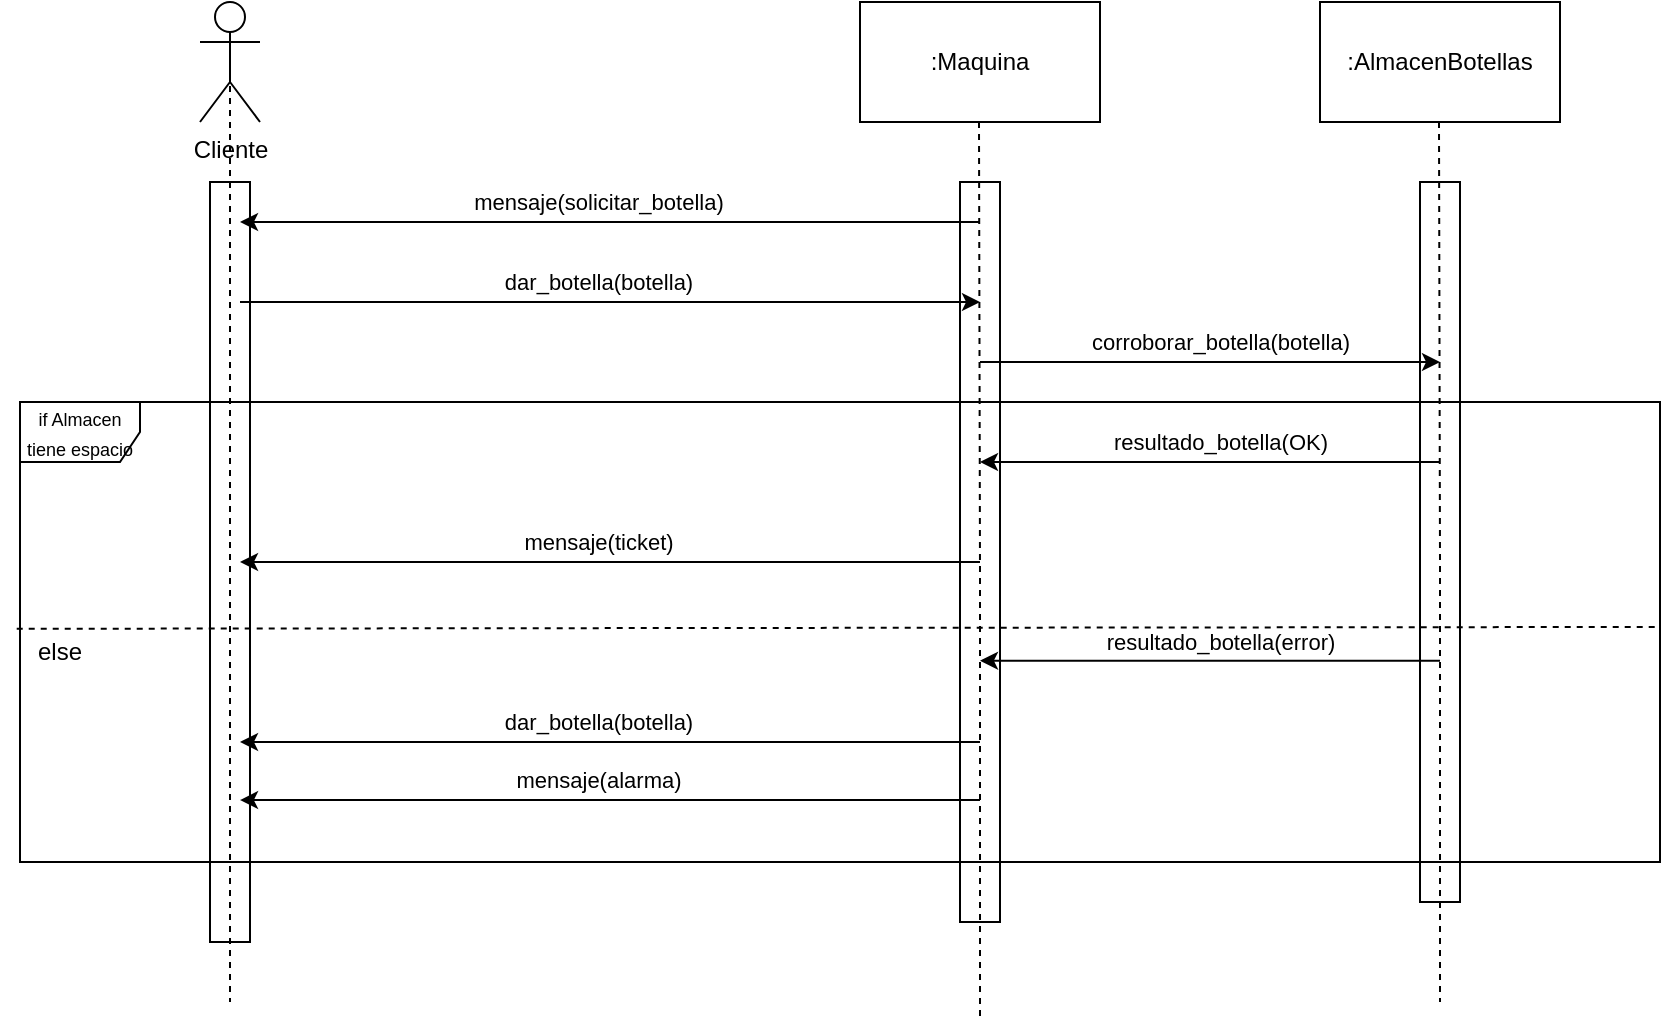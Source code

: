 <mxfile version="21.6.1" type="google">
  <diagram name="Página-1" id="ZLpGsXBCC-5uJXEe9l39">
    <mxGraphModel grid="1" page="1" gridSize="10" guides="1" tooltips="1" connect="1" arrows="1" fold="1" pageScale="1" pageWidth="827" pageHeight="1169" math="0" shadow="0">
      <root>
        <mxCell id="0" />
        <mxCell id="1" parent="0" />
        <mxCell id="z8D4OWpc4WG4uMuVLdWu-1" value="Cliente" style="shape=umlActor;verticalLabelPosition=bottom;verticalAlign=top;html=1;outlineConnect=0;" vertex="1" parent="1">
          <mxGeometry x="200" y="200" width="30" height="60" as="geometry" />
        </mxCell>
        <mxCell id="z8D4OWpc4WG4uMuVLdWu-2" value=":Maquina" style="rounded=0;whiteSpace=wrap;html=1;" vertex="1" parent="1">
          <mxGeometry x="530" y="200" width="120" height="60" as="geometry" />
        </mxCell>
        <mxCell id="z8D4OWpc4WG4uMuVLdWu-3" value="" style="rounded=0;whiteSpace=wrap;html=1;" vertex="1" parent="1">
          <mxGeometry x="205" y="290" width="20" height="380" as="geometry" />
        </mxCell>
        <mxCell id="z8D4OWpc4WG4uMuVLdWu-4" value="" style="rounded=0;whiteSpace=wrap;html=1;" vertex="1" parent="1">
          <mxGeometry x="580" y="290" width="20" height="370" as="geometry" />
        </mxCell>
        <mxCell id="z8D4OWpc4WG4uMuVLdWu-5" style="edgeStyle=orthogonalEdgeStyle;rounded=0;orthogonalLoop=1;jettySize=auto;html=1;exitX=0.5;exitY=0.5;exitDx=0;exitDy=0;exitPerimeter=0;dashed=1;endArrow=none;endFill=0;" edge="1" parent="1" source="z8D4OWpc4WG4uMuVLdWu-1">
          <mxGeometry relative="1" as="geometry">
            <mxPoint x="215" y="700" as="targetPoint" />
          </mxGeometry>
        </mxCell>
        <mxCell id="z8D4OWpc4WG4uMuVLdWu-8" style="edgeStyle=orthogonalEdgeStyle;rounded=0;orthogonalLoop=1;jettySize=auto;html=1;exitX=0.5;exitY=0.5;exitDx=0;exitDy=0;exitPerimeter=0;dashed=1;endArrow=none;endFill=0;" edge="1" parent="1">
          <mxGeometry relative="1" as="geometry">
            <mxPoint x="590" y="710" as="targetPoint" />
            <mxPoint x="589.5" y="260" as="sourcePoint" />
          </mxGeometry>
        </mxCell>
        <mxCell id="z8D4OWpc4WG4uMuVLdWu-9" value="" style="endArrow=classic;html=1;rounded=0;" edge="1" parent="1">
          <mxGeometry width="50" height="50" relative="1" as="geometry">
            <mxPoint x="220" y="350" as="sourcePoint" />
            <mxPoint x="590" y="350" as="targetPoint" />
          </mxGeometry>
        </mxCell>
        <mxCell id="z8D4OWpc4WG4uMuVLdWu-10" value="dar_botella(botella)" style="edgeLabel;html=1;align=center;verticalAlign=middle;resizable=0;points=[];" connectable="0" vertex="1" parent="z8D4OWpc4WG4uMuVLdWu-9">
          <mxGeometry x="-0.032" y="-1" relative="1" as="geometry">
            <mxPoint y="-11" as="offset" />
          </mxGeometry>
        </mxCell>
        <mxCell id="z8D4OWpc4WG4uMuVLdWu-12" value=":AlmacenBotellas" style="rounded=0;whiteSpace=wrap;html=1;" vertex="1" parent="1">
          <mxGeometry x="760" y="200" width="120" height="60" as="geometry" />
        </mxCell>
        <mxCell id="z8D4OWpc4WG4uMuVLdWu-13" value="" style="rounded=0;whiteSpace=wrap;html=1;" vertex="1" parent="1">
          <mxGeometry x="810" y="290" width="20" height="360" as="geometry" />
        </mxCell>
        <mxCell id="z8D4OWpc4WG4uMuVLdWu-14" style="edgeStyle=orthogonalEdgeStyle;rounded=0;orthogonalLoop=1;jettySize=auto;html=1;exitX=0.5;exitY=0.5;exitDx=0;exitDy=0;exitPerimeter=0;dashed=1;endArrow=none;endFill=0;" edge="1" parent="1">
          <mxGeometry relative="1" as="geometry">
            <mxPoint x="820" y="700" as="targetPoint" />
            <mxPoint x="819.5" y="260" as="sourcePoint" />
          </mxGeometry>
        </mxCell>
        <mxCell id="z8D4OWpc4WG4uMuVLdWu-16" value="" style="endArrow=classic;html=1;rounded=0;" edge="1" parent="1">
          <mxGeometry width="50" height="50" relative="1" as="geometry">
            <mxPoint x="590" y="380" as="sourcePoint" />
            <mxPoint x="820" y="380" as="targetPoint" />
          </mxGeometry>
        </mxCell>
        <mxCell id="z8D4OWpc4WG4uMuVLdWu-17" value="corroborar_botella(botella)" style="edgeLabel;html=1;align=center;verticalAlign=middle;resizable=0;points=[];" connectable="0" vertex="1" parent="z8D4OWpc4WG4uMuVLdWu-16">
          <mxGeometry x="-0.205" y="-2" relative="1" as="geometry">
            <mxPoint x="28" y="-12" as="offset" />
          </mxGeometry>
        </mxCell>
        <mxCell id="z8D4OWpc4WG4uMuVLdWu-19" value="" style="endArrow=none;html=1;rounded=0;endFill=0;startArrow=classic;startFill=1;" edge="1" parent="1">
          <mxGeometry width="50" height="50" relative="1" as="geometry">
            <mxPoint x="590" y="430" as="sourcePoint" />
            <mxPoint x="820" y="430" as="targetPoint" />
          </mxGeometry>
        </mxCell>
        <mxCell id="z8D4OWpc4WG4uMuVLdWu-20" value="resultado_botella(OK)" style="edgeLabel;html=1;align=center;verticalAlign=middle;resizable=0;points=[];" connectable="0" vertex="1" parent="z8D4OWpc4WG4uMuVLdWu-19">
          <mxGeometry x="-0.205" y="-2" relative="1" as="geometry">
            <mxPoint x="28" y="-12" as="offset" />
          </mxGeometry>
        </mxCell>
        <mxCell id="z8D4OWpc4WG4uMuVLdWu-23" value="&lt;font style=&quot;font-size: 9px;&quot;&gt;if Almacen tiene espacio&lt;/font&gt;" style="shape=umlFrame;whiteSpace=wrap;html=1;pointerEvents=0;" vertex="1" parent="1">
          <mxGeometry x="110" y="400" width="820" height="230" as="geometry" />
        </mxCell>
        <mxCell id="z8D4OWpc4WG4uMuVLdWu-24" value="" style="endArrow=none;dashed=1;html=1;rounded=0;exitX=-0.002;exitY=0.493;exitDx=0;exitDy=0;exitPerimeter=0;entryX=1;entryY=0.489;entryDx=0;entryDy=0;entryPerimeter=0;" edge="1" parent="1" source="z8D4OWpc4WG4uMuVLdWu-23" target="z8D4OWpc4WG4uMuVLdWu-23">
          <mxGeometry width="50" height="50" relative="1" as="geometry">
            <mxPoint x="370" y="550" as="sourcePoint" />
            <mxPoint x="420" y="500" as="targetPoint" />
          </mxGeometry>
        </mxCell>
        <mxCell id="z8D4OWpc4WG4uMuVLdWu-25" value="else" style="text;html=1;strokeColor=none;fillColor=none;align=center;verticalAlign=middle;whiteSpace=wrap;rounded=0;" vertex="1" parent="1">
          <mxGeometry x="100" y="510" width="60" height="30" as="geometry" />
        </mxCell>
        <mxCell id="z8D4OWpc4WG4uMuVLdWu-26" value="" style="endArrow=none;html=1;rounded=0;endFill=0;startArrow=classic;startFill=1;" edge="1" parent="1">
          <mxGeometry width="50" height="50" relative="1" as="geometry">
            <mxPoint x="590" y="529.33" as="sourcePoint" />
            <mxPoint x="820" y="529.33" as="targetPoint" />
          </mxGeometry>
        </mxCell>
        <mxCell id="z8D4OWpc4WG4uMuVLdWu-27" value="resultado_botella(error)" style="edgeLabel;html=1;align=center;verticalAlign=middle;resizable=0;points=[];" connectable="0" vertex="1" parent="z8D4OWpc4WG4uMuVLdWu-26">
          <mxGeometry x="-0.205" y="-2" relative="1" as="geometry">
            <mxPoint x="28" y="-12" as="offset" />
          </mxGeometry>
        </mxCell>
        <mxCell id="z8D4OWpc4WG4uMuVLdWu-28" value="" style="endArrow=none;html=1;rounded=0;endFill=0;startArrow=classic;startFill=1;" edge="1" parent="1">
          <mxGeometry width="50" height="50" relative="1" as="geometry">
            <mxPoint x="220" y="570" as="sourcePoint" />
            <mxPoint x="590" y="570" as="targetPoint" />
          </mxGeometry>
        </mxCell>
        <mxCell id="z8D4OWpc4WG4uMuVLdWu-29" value="dar_botella(botella)" style="edgeLabel;html=1;align=center;verticalAlign=middle;resizable=0;points=[];" connectable="0" vertex="1" parent="z8D4OWpc4WG4uMuVLdWu-28">
          <mxGeometry x="-0.032" y="-1" relative="1" as="geometry">
            <mxPoint y="-11" as="offset" />
          </mxGeometry>
        </mxCell>
        <mxCell id="z8D4OWpc4WG4uMuVLdWu-30" value="" style="endArrow=none;html=1;rounded=0;endFill=0;startArrow=classic;startFill=1;" edge="1" parent="1">
          <mxGeometry width="50" height="50" relative="1" as="geometry">
            <mxPoint x="220" y="599.05" as="sourcePoint" />
            <mxPoint x="590" y="599.05" as="targetPoint" />
          </mxGeometry>
        </mxCell>
        <mxCell id="z8D4OWpc4WG4uMuVLdWu-31" value="mensaje(alarma)" style="edgeLabel;html=1;align=center;verticalAlign=middle;resizable=0;points=[];" connectable="0" vertex="1" parent="z8D4OWpc4WG4uMuVLdWu-30">
          <mxGeometry x="-0.032" y="-1" relative="1" as="geometry">
            <mxPoint y="-11" as="offset" />
          </mxGeometry>
        </mxCell>
        <mxCell id="z8D4OWpc4WG4uMuVLdWu-32" value="" style="endArrow=none;html=1;rounded=0;endFill=0;startArrow=classic;startFill=1;" edge="1" parent="1">
          <mxGeometry width="50" height="50" relative="1" as="geometry">
            <mxPoint x="220" y="480.0" as="sourcePoint" />
            <mxPoint x="590" y="480.0" as="targetPoint" />
          </mxGeometry>
        </mxCell>
        <mxCell id="z8D4OWpc4WG4uMuVLdWu-33" value="mensaje(ticket)" style="edgeLabel;html=1;align=center;verticalAlign=middle;resizable=0;points=[];" connectable="0" vertex="1" parent="z8D4OWpc4WG4uMuVLdWu-32">
          <mxGeometry x="-0.032" y="-1" relative="1" as="geometry">
            <mxPoint y="-11" as="offset" />
          </mxGeometry>
        </mxCell>
        <mxCell id="z8D4OWpc4WG4uMuVLdWu-34" value="" style="endArrow=none;html=1;rounded=0;endFill=0;startArrow=classic;startFill=1;" edge="1" parent="1">
          <mxGeometry width="50" height="50" relative="1" as="geometry">
            <mxPoint x="220" y="310" as="sourcePoint" />
            <mxPoint x="590" y="310" as="targetPoint" />
          </mxGeometry>
        </mxCell>
        <mxCell id="z8D4OWpc4WG4uMuVLdWu-35" value="mensaje(solicitar_botella)" style="edgeLabel;html=1;align=center;verticalAlign=middle;resizable=0;points=[];" connectable="0" vertex="1" parent="z8D4OWpc4WG4uMuVLdWu-34">
          <mxGeometry x="-0.032" y="-1" relative="1" as="geometry">
            <mxPoint y="-11" as="offset" />
          </mxGeometry>
        </mxCell>
      </root>
    </mxGraphModel>
  </diagram>
</mxfile>
